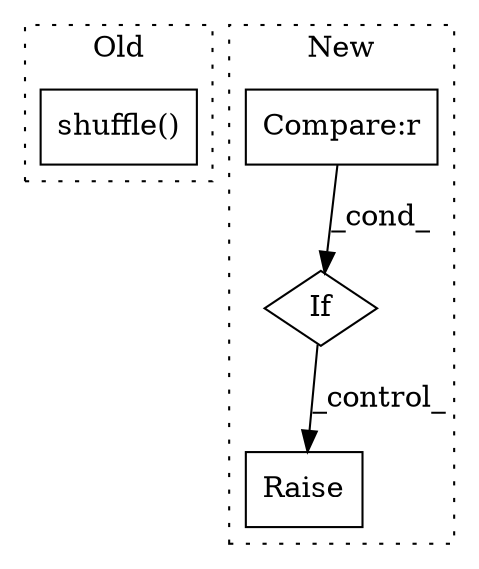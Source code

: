 digraph G {
subgraph cluster0 {
1 [label="shuffle()" a="75" s="2731,2755" l="15,1" shape="box"];
label = "Old";
style="dotted";
}
subgraph cluster1 {
2 [label="Raise" a="91" s="3589" l="6" shape="box"];
3 [label="If" a="96" s="3506" l="0" shape="diamond"];
4 [label="Compare:r" a="40" s="3506" l="16" shape="box"];
label = "New";
style="dotted";
}
3 -> 2 [label="_control_"];
4 -> 3 [label="_cond_"];
}